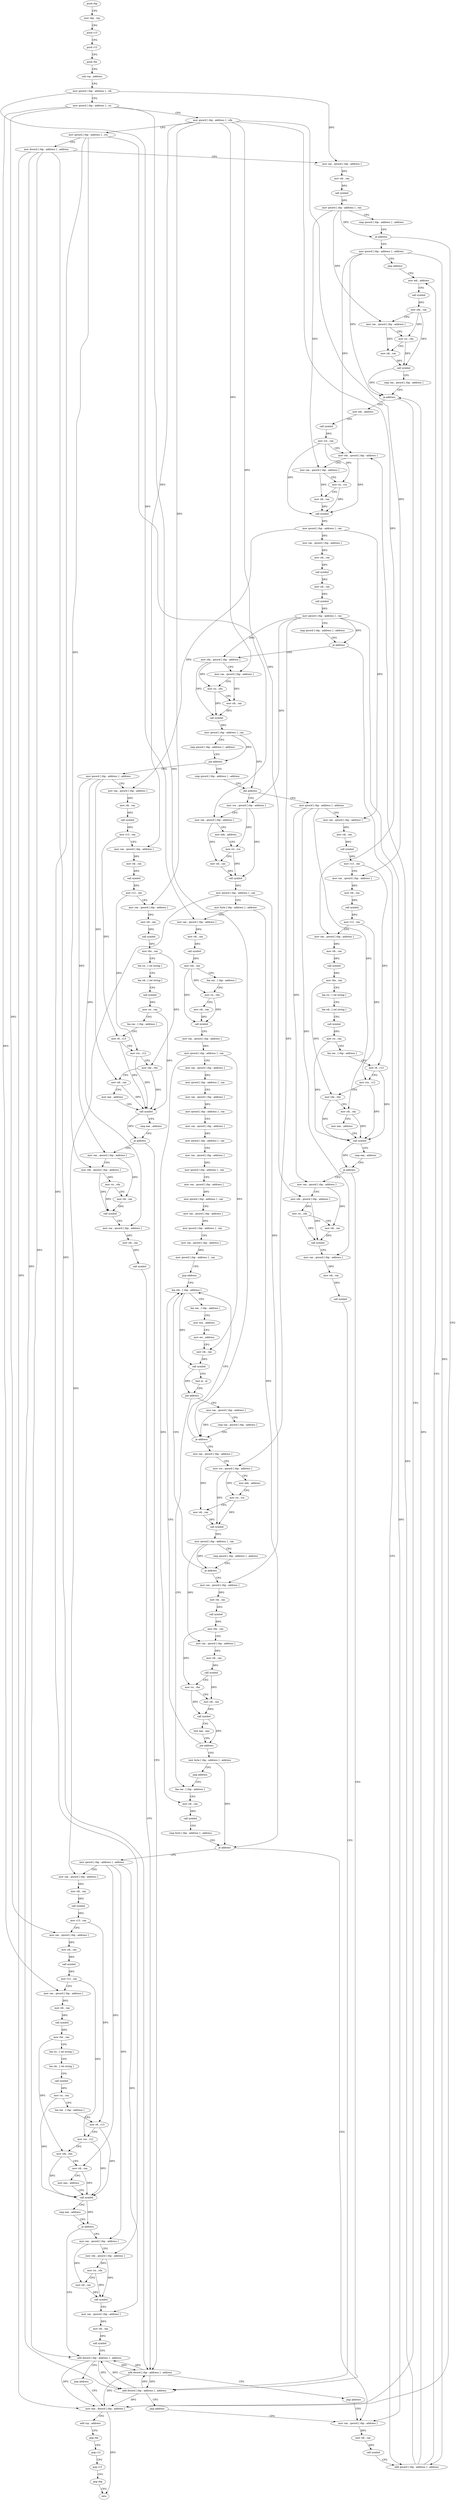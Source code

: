 digraph "func" {
"128100" [label = "push rbp" ]
"128101" [label = "mov rbp , rsp" ]
"128104" [label = "push r13" ]
"128106" [label = "push r12" ]
"128108" [label = "push rbx" ]
"128109" [label = "sub rsp , address" ]
"128116" [label = "mov qword [ rbp - address ] , rdi" ]
"128123" [label = "mov qword [ rbp - address ] , rsi" ]
"128130" [label = "mov qword [ rbp - address ] , rdx" ]
"128137" [label = "mov qword [ rbp - address ] , rcx" ]
"128144" [label = "mov dword [ rbp - address ] , address" ]
"128151" [label = "mov rax , qword [ rbp - address ]" ]
"128158" [label = "mov rdi , rax" ]
"128161" [label = "call symbol" ]
"128166" [label = "mov qword [ rbp - address ] , rax" ]
"128170" [label = "cmp qword [ rbp - address ] , address" ]
"128175" [label = "je address" ]
"129203" [label = "mov eax , dword [ rbp - address ]" ]
"128181" [label = "mov qword [ rbp - address ] , address" ]
"129206" [label = "add rsp , address" ]
"129213" [label = "pop rbx" ]
"129214" [label = "pop r12" ]
"129216" [label = "pop r13" ]
"129218" [label = "pop rbp" ]
"129219" [label = "retn" ]
"128189" [label = "jmp address" ]
"129165" [label = "mov edi , address" ]
"129170" [label = "call symbol" ]
"129175" [label = "mov rdx , rax" ]
"129178" [label = "mov rax , qword [ rbp - address ]" ]
"129182" [label = "mov rsi , rdx" ]
"129185" [label = "mov rdi , rax" ]
"129188" [label = "call symbol" ]
"129193" [label = "cmp rax , qword [ rbp - address ]" ]
"129197" [label = "ja address" ]
"128194" [label = "mov edi , address" ]
"128199" [label = "call symbol" ]
"128204" [label = "mov rcx , rax" ]
"128207" [label = "mov rdx , qword [ rbp - address ]" ]
"128211" [label = "mov rax , qword [ rbp - address ]" ]
"128215" [label = "mov rsi , rcx" ]
"128218" [label = "mov rdi , rax" ]
"128221" [label = "call symbol" ]
"128226" [label = "mov qword [ rbp - address ] , rax" ]
"128230" [label = "mov rax , qword [ rbp - address ]" ]
"128234" [label = "mov rdi , rax" ]
"128237" [label = "call symbol" ]
"128242" [label = "mov rdi , rax" ]
"128245" [label = "call symbol" ]
"128250" [label = "mov qword [ rbp - address ] , rax" ]
"128254" [label = "cmp qword [ rbp - address ] , address" ]
"128259" [label = "je address" ]
"129160" [label = "add qword [ rbp - address ] , address" ]
"128265" [label = "mov rdx , qword [ rbp - address ]" ]
"128269" [label = "mov rax , qword [ rbp - address ]" ]
"128276" [label = "mov rsi , rdx" ]
"128279" [label = "mov rdi , rax" ]
"128282" [label = "call symbol" ]
"128287" [label = "mov qword [ rbp - address ] , rax" ]
"128291" [label = "cmp qword [ rbp - address ] , address" ]
"128296" [label = "jne address" ]
"128469" [label = "cmp qword [ rbp - address ] , address" ]
"128302" [label = "mov qword [ rbp - address ] , address" ]
"128474" [label = "jbe address" ]
"128647" [label = "mov rcx , qword [ rbp - address ]" ]
"128480" [label = "mov qword [ rbp - address ] , address" ]
"128313" [label = "mov rax , qword [ rbp - address ]" ]
"128317" [label = "mov rdi , rax" ]
"128320" [label = "call symbol" ]
"128325" [label = "mov r13 , rax" ]
"128328" [label = "mov rax , qword [ rbp - address ]" ]
"128335" [label = "mov rdi , rax" ]
"128338" [label = "call symbol" ]
"128343" [label = "mov r12 , rax" ]
"128346" [label = "mov rax , qword [ rbp - address ]" ]
"128353" [label = "mov rdi , rax" ]
"128356" [label = "call symbol" ]
"128361" [label = "mov rbx , rax" ]
"128364" [label = "lea rsi , [ rel string ]" ]
"128371" [label = "lea rdi , [ rel string ]" ]
"128378" [label = "call symbol" ]
"128383" [label = "mov rsi , rax" ]
"128386" [label = "lea rax , [ rbp - address ]" ]
"128393" [label = "mov r8 , r13" ]
"128396" [label = "mov rcx , r12" ]
"128399" [label = "mov rdx , rbx" ]
"128402" [label = "mov rdi , rax" ]
"128405" [label = "mov eax , address" ]
"128410" [label = "call symbol" ]
"128415" [label = "cmp eax , address" ]
"128418" [label = "je address" ]
"128460" [label = "add dword [ rbp - address ] , address" ]
"128420" [label = "mov rax , qword [ rbp - address ]" ]
"128651" [label = "mov rax , qword [ rbp - address ]" ]
"128658" [label = "mov edx , address" ]
"128663" [label = "mov rsi , rcx" ]
"128666" [label = "mov rdi , rax" ]
"128669" [label = "call symbol" ]
"128674" [label = "mov qword [ rbp - address ] , rax" ]
"128678" [label = "mov byte [ rbp - address ] , address" ]
"128682" [label = "mov rax , qword [ rbp - address ]" ]
"128689" [label = "mov rdi , rax" ]
"128692" [label = "call symbol" ]
"128697" [label = "mov rdx , rax" ]
"128700" [label = "lea rax , [ rbp - address ]" ]
"128707" [label = "mov rsi , rdx" ]
"128710" [label = "mov rdi , rax" ]
"128713" [label = "call symbol" ]
"128718" [label = "mov rax , qword [ rbp - address ]" ]
"128725" [label = "mov qword [ rbp - address ] , rax" ]
"128732" [label = "mov rax , qword [ rbp - address ]" ]
"128739" [label = "mov qword [ rbp - address ] , rax" ]
"128746" [label = "mov rax , qword [ rbp - address ]" ]
"128753" [label = "mov qword [ rbp - address ] , rax" ]
"128760" [label = "mov rax , qword [ rbp - address ]" ]
"128767" [label = "mov qword [ rbp - address ] , rax" ]
"128774" [label = "mov rax , qword [ rbp - address ]" ]
"128781" [label = "mov qword [ rbp - address ] , rax" ]
"128788" [label = "mov rax , qword [ rbp - address ]" ]
"128795" [label = "mov qword [ rbp - address ] , rax" ]
"128802" [label = "mov rax , qword [ rbp - address ]" ]
"128809" [label = "mov qword [ rbp - address ] , rax" ]
"128813" [label = "mov rax , qword [ rbp - address ]" ]
"128820" [label = "mov qword [ rbp - address ] , rax" ]
"128824" [label = "jmp address" ]
"128922" [label = "lea rdx , [ rbp - address ]" ]
"128491" [label = "mov rax , qword [ rbp - address ]" ]
"128495" [label = "mov rdi , rax" ]
"128498" [label = "call symbol" ]
"128503" [label = "mov r13 , rax" ]
"128506" [label = "mov rax , qword [ rbp - address ]" ]
"128513" [label = "mov rdi , rax" ]
"128516" [label = "call symbol" ]
"128521" [label = "mov r12 , rax" ]
"128524" [label = "mov rax , qword [ rbp - address ]" ]
"128531" [label = "mov rdi , rax" ]
"128534" [label = "call symbol" ]
"128539" [label = "mov rbx , rax" ]
"128542" [label = "lea rsi , [ rel string ]" ]
"128549" [label = "lea rdi , [ rel string ]" ]
"128556" [label = "call symbol" ]
"128561" [label = "mov rsi , rax" ]
"128564" [label = "lea rax , [ rbp - address ]" ]
"128571" [label = "mov r8 , r13" ]
"128574" [label = "mov rcx , r12" ]
"128577" [label = "mov rdx , rbx" ]
"128580" [label = "mov rdi , rax" ]
"128583" [label = "mov eax , address" ]
"128588" [label = "call symbol" ]
"128593" [label = "cmp eax , address" ]
"128596" [label = "je address" ]
"128638" [label = "add dword [ rbp - address ] , address" ]
"128598" [label = "mov rax , qword [ rbp - address ]" ]
"128464" [label = "jmp address" ]
"129148" [label = "mov rax , qword [ rbp - address ]" ]
"128427" [label = "mov rdx , qword [ rbp - address ]" ]
"128434" [label = "mov rsi , rdx" ]
"128437" [label = "mov rdi , rax" ]
"128440" [label = "call symbol" ]
"128445" [label = "mov rax , qword [ rbp - address ]" ]
"128452" [label = "mov rdi , rax" ]
"128455" [label = "call symbol" ]
"128926" [label = "lea rax , [ rbp - address ]" ]
"128933" [label = "mov ecx , address" ]
"128938" [label = "mov esi , address" ]
"128943" [label = "mov rdi , rax" ]
"128946" [label = "call symbol" ]
"128951" [label = "test al , al" ]
"128953" [label = "jne address" ]
"128826" [label = "mov rax , qword [ rbp - address ]" ]
"128959" [label = "lea rax , [ rbp - address ]" ]
"128642" [label = "jmp address" ]
"128605" [label = "mov rdx , qword [ rbp - address ]" ]
"128612" [label = "mov rsi , rdx" ]
"128615" [label = "mov rdi , rax" ]
"128618" [label = "call symbol" ]
"128623" [label = "mov rax , qword [ rbp - address ]" ]
"128630" [label = "mov rdi , rax" ]
"128633" [label = "call symbol" ]
"129152" [label = "mov rdi , rax" ]
"129155" [label = "call symbol" ]
"128830" [label = "cmp rax , qword [ rbp - address ]" ]
"128837" [label = "je address" ]
"128839" [label = "mov rax , qword [ rbp - address ]" ]
"128966" [label = "mov rdi , rax" ]
"128969" [label = "call symbol" ]
"128974" [label = "cmp byte [ rbp - address ] , address" ]
"128978" [label = "je address" ]
"128984" [label = "mov qword [ rbp - address ] , address" ]
"128843" [label = "mov rcx , qword [ rbp - address ]" ]
"128847" [label = "mov edx , address" ]
"128852" [label = "mov rsi , rcx" ]
"128855" [label = "mov rdi , rax" ]
"128858" [label = "call symbol" ]
"128863" [label = "mov qword [ rbp - address ] , rax" ]
"128867" [label = "cmp qword [ rbp - address ] , address" ]
"128872" [label = "je address" ]
"128874" [label = "mov rax , qword [ rbp - address ]" ]
"128995" [label = "mov rax , qword [ rbp - address ]" ]
"128999" [label = "mov rdi , rax" ]
"129002" [label = "call symbol" ]
"129007" [label = "mov r13 , rax" ]
"129010" [label = "mov rax , qword [ rbp - address ]" ]
"129017" [label = "mov rdi , rax" ]
"129020" [label = "call symbol" ]
"129025" [label = "mov r12 , rax" ]
"129028" [label = "mov rax , qword [ rbp - address ]" ]
"129035" [label = "mov rdi , rax" ]
"129038" [label = "call symbol" ]
"129043" [label = "mov rbx , rax" ]
"129046" [label = "lea rsi , [ rel string ]" ]
"129053" [label = "lea rdi , [ rel string ]" ]
"129060" [label = "call symbol" ]
"129065" [label = "mov rsi , rax" ]
"129068" [label = "lea rax , [ rbp - address ]" ]
"129075" [label = "mov r8 , r13" ]
"129078" [label = "mov rcx , r12" ]
"129081" [label = "mov rdx , rbx" ]
"129084" [label = "mov rdi , rax" ]
"129087" [label = "mov eax , address" ]
"129092" [label = "call symbol" ]
"129097" [label = "cmp eax , address" ]
"129100" [label = "je address" ]
"129142" [label = "add dword [ rbp - address ] , address" ]
"129102" [label = "mov rax , qword [ rbp - address ]" ]
"128878" [label = "mov rdi , rax" ]
"128881" [label = "call symbol" ]
"128886" [label = "mov rbx , rax" ]
"128889" [label = "mov rax , qword [ rbp - address ]" ]
"128893" [label = "mov rdi , rax" ]
"128896" [label = "call symbol" ]
"128901" [label = "mov rsi , rbx" ]
"128904" [label = "mov rdi , rax" ]
"128907" [label = "call symbol" ]
"128912" [label = "test eax , eax" ]
"128914" [label = "jne address" ]
"128916" [label = "mov byte [ rbp - address ] , address" ]
"129146" [label = "jmp address" ]
"129109" [label = "mov rdx , qword [ rbp - address ]" ]
"129116" [label = "mov rsi , rdx" ]
"129119" [label = "mov rdi , rax" ]
"129122" [label = "call symbol" ]
"129127" [label = "mov rax , qword [ rbp - address ]" ]
"129134" [label = "mov rdi , rax" ]
"129137" [label = "call symbol" ]
"128920" [label = "jmp address" ]
"128100" -> "128101" [ label = "CFG" ]
"128101" -> "128104" [ label = "CFG" ]
"128104" -> "128106" [ label = "CFG" ]
"128106" -> "128108" [ label = "CFG" ]
"128108" -> "128109" [ label = "CFG" ]
"128109" -> "128116" [ label = "CFG" ]
"128116" -> "128123" [ label = "CFG" ]
"128116" -> "128151" [ label = "DFG" ]
"128116" -> "128682" [ label = "DFG" ]
"128123" -> "128130" [ label = "CFG" ]
"128123" -> "128837" [ label = "DFG" ]
"128123" -> "129010" [ label = "DFG" ]
"128123" -> "129028" [ label = "DFG" ]
"128130" -> "128137" [ label = "CFG" ]
"128130" -> "128269" [ label = "DFG" ]
"128130" -> "128328" [ label = "DFG" ]
"128130" -> "128346" [ label = "DFG" ]
"128130" -> "128651" [ label = "DFG" ]
"128130" -> "128506" [ label = "DFG" ]
"128130" -> "128524" [ label = "DFG" ]
"128137" -> "128144" [ label = "CFG" ]
"128137" -> "128427" [ label = "DFG" ]
"128137" -> "128605" [ label = "DFG" ]
"128137" -> "129109" [ label = "DFG" ]
"128144" -> "128151" [ label = "CFG" ]
"128144" -> "129203" [ label = "DFG" ]
"128144" -> "128460" [ label = "DFG" ]
"128144" -> "128638" [ label = "DFG" ]
"128144" -> "129142" [ label = "DFG" ]
"128151" -> "128158" [ label = "DFG" ]
"128158" -> "128161" [ label = "DFG" ]
"128161" -> "128166" [ label = "DFG" ]
"128166" -> "128170" [ label = "CFG" ]
"128166" -> "128175" [ label = "DFG" ]
"128166" -> "129178" [ label = "DFG" ]
"128166" -> "128211" [ label = "DFG" ]
"128170" -> "128175" [ label = "CFG" ]
"128175" -> "129203" [ label = "CFG" ]
"128175" -> "128181" [ label = "CFG" ]
"129203" -> "129206" [ label = "CFG" ]
"129203" -> "129219" [ label = "DFG" ]
"128181" -> "128189" [ label = "CFG" ]
"128181" -> "129197" [ label = "DFG" ]
"128181" -> "128207" [ label = "DFG" ]
"128181" -> "129160" [ label = "DFG" ]
"129206" -> "129213" [ label = "CFG" ]
"129213" -> "129214" [ label = "CFG" ]
"129214" -> "129216" [ label = "CFG" ]
"129216" -> "129218" [ label = "CFG" ]
"129218" -> "129219" [ label = "CFG" ]
"128189" -> "129165" [ label = "CFG" ]
"129165" -> "129170" [ label = "CFG" ]
"129170" -> "129175" [ label = "DFG" ]
"129175" -> "129178" [ label = "CFG" ]
"129175" -> "129182" [ label = "DFG" ]
"129175" -> "129188" [ label = "DFG" ]
"129178" -> "129182" [ label = "CFG" ]
"129178" -> "129185" [ label = "DFG" ]
"129182" -> "129185" [ label = "CFG" ]
"129182" -> "129188" [ label = "DFG" ]
"129185" -> "129188" [ label = "DFG" ]
"129188" -> "129193" [ label = "CFG" ]
"129188" -> "129197" [ label = "DFG" ]
"129193" -> "129197" [ label = "CFG" ]
"129197" -> "128194" [ label = "CFG" ]
"129197" -> "129203" [ label = "CFG" ]
"128194" -> "128199" [ label = "CFG" ]
"128199" -> "128204" [ label = "DFG" ]
"128204" -> "128207" [ label = "CFG" ]
"128204" -> "128215" [ label = "DFG" ]
"128204" -> "128221" [ label = "DFG" ]
"128207" -> "128211" [ label = "CFG" ]
"128207" -> "128221" [ label = "DFG" ]
"128211" -> "128215" [ label = "CFG" ]
"128211" -> "128218" [ label = "DFG" ]
"128215" -> "128218" [ label = "CFG" ]
"128215" -> "128221" [ label = "DFG" ]
"128218" -> "128221" [ label = "DFG" ]
"128221" -> "128226" [ label = "DFG" ]
"128226" -> "128230" [ label = "DFG" ]
"128226" -> "128313" [ label = "DFG" ]
"128226" -> "128491" [ label = "DFG" ]
"128230" -> "128234" [ label = "DFG" ]
"128234" -> "128237" [ label = "DFG" ]
"128237" -> "128242" [ label = "DFG" ]
"128242" -> "128245" [ label = "DFG" ]
"128245" -> "128250" [ label = "DFG" ]
"128250" -> "128254" [ label = "CFG" ]
"128250" -> "128259" [ label = "DFG" ]
"128250" -> "128265" [ label = "DFG" ]
"128250" -> "128647" [ label = "DFG" ]
"128250" -> "129148" [ label = "DFG" ]
"128250" -> "128843" [ label = "DFG" ]
"128254" -> "128259" [ label = "CFG" ]
"128259" -> "129160" [ label = "CFG" ]
"128259" -> "128265" [ label = "CFG" ]
"129160" -> "129165" [ label = "CFG" ]
"129160" -> "129197" [ label = "DFG" ]
"129160" -> "128207" [ label = "DFG" ]
"128265" -> "128269" [ label = "CFG" ]
"128265" -> "128276" [ label = "DFG" ]
"128265" -> "128282" [ label = "DFG" ]
"128269" -> "128276" [ label = "CFG" ]
"128269" -> "128279" [ label = "DFG" ]
"128276" -> "128279" [ label = "CFG" ]
"128276" -> "128282" [ label = "DFG" ]
"128279" -> "128282" [ label = "DFG" ]
"128282" -> "128287" [ label = "DFG" ]
"128287" -> "128291" [ label = "CFG" ]
"128287" -> "128296" [ label = "DFG" ]
"128287" -> "128474" [ label = "DFG" ]
"128291" -> "128296" [ label = "CFG" ]
"128296" -> "128469" [ label = "CFG" ]
"128296" -> "128302" [ label = "CFG" ]
"128469" -> "128474" [ label = "CFG" ]
"128302" -> "128313" [ label = "CFG" ]
"128302" -> "128420" [ label = "DFG" ]
"128302" -> "128445" [ label = "DFG" ]
"128302" -> "128402" [ label = "DFG" ]
"128474" -> "128647" [ label = "CFG" ]
"128474" -> "128480" [ label = "CFG" ]
"128647" -> "128651" [ label = "CFG" ]
"128647" -> "128663" [ label = "DFG" ]
"128647" -> "128669" [ label = "DFG" ]
"128480" -> "128491" [ label = "CFG" ]
"128480" -> "128598" [ label = "DFG" ]
"128480" -> "128623" [ label = "DFG" ]
"128480" -> "128580" [ label = "DFG" ]
"128313" -> "128317" [ label = "DFG" ]
"128317" -> "128320" [ label = "DFG" ]
"128320" -> "128325" [ label = "DFG" ]
"128325" -> "128328" [ label = "CFG" ]
"128325" -> "128393" [ label = "DFG" ]
"128328" -> "128335" [ label = "DFG" ]
"128335" -> "128338" [ label = "DFG" ]
"128338" -> "128343" [ label = "DFG" ]
"128343" -> "128346" [ label = "CFG" ]
"128343" -> "128396" [ label = "DFG" ]
"128346" -> "128353" [ label = "DFG" ]
"128353" -> "128356" [ label = "DFG" ]
"128356" -> "128361" [ label = "DFG" ]
"128361" -> "128364" [ label = "CFG" ]
"128361" -> "128399" [ label = "DFG" ]
"128364" -> "128371" [ label = "CFG" ]
"128371" -> "128378" [ label = "CFG" ]
"128378" -> "128383" [ label = "DFG" ]
"128383" -> "128386" [ label = "CFG" ]
"128383" -> "128410" [ label = "DFG" ]
"128386" -> "128393" [ label = "CFG" ]
"128393" -> "128396" [ label = "CFG" ]
"128393" -> "128410" [ label = "DFG" ]
"128396" -> "128399" [ label = "CFG" ]
"128396" -> "128410" [ label = "DFG" ]
"128399" -> "128402" [ label = "CFG" ]
"128399" -> "128410" [ label = "DFG" ]
"128402" -> "128405" [ label = "CFG" ]
"128402" -> "128410" [ label = "DFG" ]
"128405" -> "128410" [ label = "CFG" ]
"128410" -> "128415" [ label = "CFG" ]
"128410" -> "128418" [ label = "DFG" ]
"128415" -> "128418" [ label = "CFG" ]
"128418" -> "128460" [ label = "CFG" ]
"128418" -> "128420" [ label = "CFG" ]
"128460" -> "128464" [ label = "CFG" ]
"128460" -> "129203" [ label = "DFG" ]
"128460" -> "128638" [ label = "DFG" ]
"128460" -> "129142" [ label = "DFG" ]
"128420" -> "128427" [ label = "CFG" ]
"128420" -> "128437" [ label = "DFG" ]
"128651" -> "128658" [ label = "CFG" ]
"128651" -> "128666" [ label = "DFG" ]
"128658" -> "128663" [ label = "CFG" ]
"128663" -> "128666" [ label = "CFG" ]
"128663" -> "128669" [ label = "DFG" ]
"128666" -> "128669" [ label = "DFG" ]
"128669" -> "128674" [ label = "DFG" ]
"128674" -> "128678" [ label = "CFG" ]
"128674" -> "128995" [ label = "DFG" ]
"128674" -> "128874" [ label = "DFG" ]
"128678" -> "128682" [ label = "CFG" ]
"128678" -> "128978" [ label = "DFG" ]
"128682" -> "128689" [ label = "DFG" ]
"128689" -> "128692" [ label = "DFG" ]
"128692" -> "128697" [ label = "DFG" ]
"128697" -> "128700" [ label = "CFG" ]
"128697" -> "128707" [ label = "DFG" ]
"128697" -> "128713" [ label = "DFG" ]
"128700" -> "128707" [ label = "CFG" ]
"128707" -> "128710" [ label = "CFG" ]
"128707" -> "128713" [ label = "DFG" ]
"128710" -> "128713" [ label = "DFG" ]
"128713" -> "128718" [ label = "CFG" ]
"128718" -> "128725" [ label = "DFG" ]
"128725" -> "128732" [ label = "CFG" ]
"128725" -> "128943" [ label = "DFG" ]
"128725" -> "128966" [ label = "DFG" ]
"128732" -> "128739" [ label = "DFG" ]
"128739" -> "128746" [ label = "CFG" ]
"128746" -> "128753" [ label = "DFG" ]
"128753" -> "128760" [ label = "CFG" ]
"128760" -> "128767" [ label = "DFG" ]
"128767" -> "128774" [ label = "CFG" ]
"128774" -> "128781" [ label = "DFG" ]
"128781" -> "128788" [ label = "CFG" ]
"128788" -> "128795" [ label = "DFG" ]
"128795" -> "128802" [ label = "CFG" ]
"128802" -> "128809" [ label = "DFG" ]
"128809" -> "128813" [ label = "CFG" ]
"128813" -> "128820" [ label = "DFG" ]
"128820" -> "128824" [ label = "CFG" ]
"128824" -> "128922" [ label = "CFG" ]
"128922" -> "128926" [ label = "CFG" ]
"128922" -> "128946" [ label = "DFG" ]
"128491" -> "128495" [ label = "DFG" ]
"128495" -> "128498" [ label = "DFG" ]
"128498" -> "128503" [ label = "DFG" ]
"128503" -> "128506" [ label = "CFG" ]
"128503" -> "128571" [ label = "DFG" ]
"128506" -> "128513" [ label = "DFG" ]
"128513" -> "128516" [ label = "DFG" ]
"128516" -> "128521" [ label = "DFG" ]
"128521" -> "128524" [ label = "CFG" ]
"128521" -> "128574" [ label = "DFG" ]
"128524" -> "128531" [ label = "DFG" ]
"128531" -> "128534" [ label = "DFG" ]
"128534" -> "128539" [ label = "DFG" ]
"128539" -> "128542" [ label = "CFG" ]
"128539" -> "128577" [ label = "DFG" ]
"128542" -> "128549" [ label = "CFG" ]
"128549" -> "128556" [ label = "CFG" ]
"128556" -> "128561" [ label = "DFG" ]
"128561" -> "128564" [ label = "CFG" ]
"128561" -> "128588" [ label = "DFG" ]
"128564" -> "128571" [ label = "CFG" ]
"128571" -> "128574" [ label = "CFG" ]
"128571" -> "128588" [ label = "DFG" ]
"128574" -> "128577" [ label = "CFG" ]
"128574" -> "128588" [ label = "DFG" ]
"128577" -> "128580" [ label = "CFG" ]
"128577" -> "128588" [ label = "DFG" ]
"128580" -> "128583" [ label = "CFG" ]
"128580" -> "128588" [ label = "DFG" ]
"128583" -> "128588" [ label = "CFG" ]
"128588" -> "128593" [ label = "CFG" ]
"128588" -> "128596" [ label = "DFG" ]
"128593" -> "128596" [ label = "CFG" ]
"128596" -> "128638" [ label = "CFG" ]
"128596" -> "128598" [ label = "CFG" ]
"128638" -> "128642" [ label = "CFG" ]
"128638" -> "129203" [ label = "DFG" ]
"128638" -> "128460" [ label = "DFG" ]
"128638" -> "129142" [ label = "DFG" ]
"128598" -> "128605" [ label = "CFG" ]
"128598" -> "128615" [ label = "DFG" ]
"128464" -> "129148" [ label = "CFG" ]
"129148" -> "129152" [ label = "DFG" ]
"128427" -> "128434" [ label = "DFG" ]
"128427" -> "128440" [ label = "DFG" ]
"128434" -> "128437" [ label = "CFG" ]
"128434" -> "128440" [ label = "DFG" ]
"128437" -> "128440" [ label = "DFG" ]
"128440" -> "128445" [ label = "CFG" ]
"128445" -> "128452" [ label = "DFG" ]
"128452" -> "128455" [ label = "DFG" ]
"128455" -> "128460" [ label = "CFG" ]
"128926" -> "128933" [ label = "CFG" ]
"128933" -> "128938" [ label = "CFG" ]
"128938" -> "128943" [ label = "CFG" ]
"128943" -> "128946" [ label = "DFG" ]
"128946" -> "128951" [ label = "CFG" ]
"128946" -> "128953" [ label = "DFG" ]
"128951" -> "128953" [ label = "CFG" ]
"128953" -> "128826" [ label = "CFG" ]
"128953" -> "128959" [ label = "CFG" ]
"128826" -> "128830" [ label = "CFG" ]
"128826" -> "128837" [ label = "DFG" ]
"128959" -> "128966" [ label = "CFG" ]
"128642" -> "129148" [ label = "CFG" ]
"128605" -> "128612" [ label = "DFG" ]
"128605" -> "128618" [ label = "DFG" ]
"128612" -> "128615" [ label = "CFG" ]
"128612" -> "128618" [ label = "DFG" ]
"128615" -> "128618" [ label = "DFG" ]
"128618" -> "128623" [ label = "CFG" ]
"128623" -> "128630" [ label = "DFG" ]
"128630" -> "128633" [ label = "DFG" ]
"128633" -> "128638" [ label = "CFG" ]
"129152" -> "129155" [ label = "DFG" ]
"129155" -> "129160" [ label = "CFG" ]
"128830" -> "128837" [ label = "CFG" ]
"128837" -> "128922" [ label = "CFG" ]
"128837" -> "128839" [ label = "CFG" ]
"128839" -> "128843" [ label = "CFG" ]
"128839" -> "128855" [ label = "DFG" ]
"128966" -> "128969" [ label = "DFG" ]
"128969" -> "128974" [ label = "CFG" ]
"128974" -> "128978" [ label = "CFG" ]
"128978" -> "129148" [ label = "CFG" ]
"128978" -> "128984" [ label = "CFG" ]
"128984" -> "128995" [ label = "CFG" ]
"128984" -> "129102" [ label = "DFG" ]
"128984" -> "129127" [ label = "DFG" ]
"128984" -> "129084" [ label = "DFG" ]
"128843" -> "128847" [ label = "CFG" ]
"128843" -> "128852" [ label = "DFG" ]
"128843" -> "128858" [ label = "DFG" ]
"128847" -> "128852" [ label = "CFG" ]
"128852" -> "128855" [ label = "CFG" ]
"128852" -> "128858" [ label = "DFG" ]
"128855" -> "128858" [ label = "DFG" ]
"128858" -> "128863" [ label = "DFG" ]
"128863" -> "128867" [ label = "CFG" ]
"128863" -> "128872" [ label = "DFG" ]
"128863" -> "128889" [ label = "DFG" ]
"128867" -> "128872" [ label = "CFG" ]
"128872" -> "128922" [ label = "CFG" ]
"128872" -> "128874" [ label = "CFG" ]
"128874" -> "128878" [ label = "DFG" ]
"128995" -> "128999" [ label = "DFG" ]
"128999" -> "129002" [ label = "DFG" ]
"129002" -> "129007" [ label = "DFG" ]
"129007" -> "129010" [ label = "CFG" ]
"129007" -> "129075" [ label = "DFG" ]
"129010" -> "129017" [ label = "DFG" ]
"129017" -> "129020" [ label = "DFG" ]
"129020" -> "129025" [ label = "DFG" ]
"129025" -> "129028" [ label = "CFG" ]
"129025" -> "129078" [ label = "DFG" ]
"129028" -> "129035" [ label = "DFG" ]
"129035" -> "129038" [ label = "DFG" ]
"129038" -> "129043" [ label = "DFG" ]
"129043" -> "129046" [ label = "CFG" ]
"129043" -> "129081" [ label = "DFG" ]
"129046" -> "129053" [ label = "CFG" ]
"129053" -> "129060" [ label = "CFG" ]
"129060" -> "129065" [ label = "DFG" ]
"129065" -> "129068" [ label = "CFG" ]
"129065" -> "129092" [ label = "DFG" ]
"129068" -> "129075" [ label = "CFG" ]
"129075" -> "129078" [ label = "CFG" ]
"129075" -> "129092" [ label = "DFG" ]
"129078" -> "129081" [ label = "CFG" ]
"129078" -> "129092" [ label = "DFG" ]
"129081" -> "129084" [ label = "CFG" ]
"129081" -> "129092" [ label = "DFG" ]
"129084" -> "129087" [ label = "CFG" ]
"129084" -> "129092" [ label = "DFG" ]
"129087" -> "129092" [ label = "CFG" ]
"129092" -> "129097" [ label = "CFG" ]
"129092" -> "129100" [ label = "DFG" ]
"129097" -> "129100" [ label = "CFG" ]
"129100" -> "129142" [ label = "CFG" ]
"129100" -> "129102" [ label = "CFG" ]
"129142" -> "129146" [ label = "CFG" ]
"129142" -> "129203" [ label = "DFG" ]
"129142" -> "128460" [ label = "DFG" ]
"129142" -> "128638" [ label = "DFG" ]
"129102" -> "129109" [ label = "CFG" ]
"129102" -> "129119" [ label = "DFG" ]
"128878" -> "128881" [ label = "DFG" ]
"128881" -> "128886" [ label = "DFG" ]
"128886" -> "128889" [ label = "CFG" ]
"128886" -> "128901" [ label = "DFG" ]
"128889" -> "128893" [ label = "DFG" ]
"128893" -> "128896" [ label = "DFG" ]
"128896" -> "128901" [ label = "CFG" ]
"128896" -> "128904" [ label = "DFG" ]
"128901" -> "128904" [ label = "CFG" ]
"128901" -> "128907" [ label = "DFG" ]
"128904" -> "128907" [ label = "DFG" ]
"128907" -> "128912" [ label = "CFG" ]
"128907" -> "128914" [ label = "DFG" ]
"128912" -> "128914" [ label = "CFG" ]
"128914" -> "128922" [ label = "CFG" ]
"128914" -> "128916" [ label = "CFG" ]
"128916" -> "128920" [ label = "CFG" ]
"128916" -> "128978" [ label = "DFG" ]
"129146" -> "129203" [ label = "CFG" ]
"129109" -> "129116" [ label = "DFG" ]
"129109" -> "129122" [ label = "DFG" ]
"129116" -> "129119" [ label = "CFG" ]
"129116" -> "129122" [ label = "DFG" ]
"129119" -> "129122" [ label = "DFG" ]
"129122" -> "129127" [ label = "CFG" ]
"129127" -> "129134" [ label = "DFG" ]
"129134" -> "129137" [ label = "DFG" ]
"129137" -> "129142" [ label = "CFG" ]
"128920" -> "128959" [ label = "CFG" ]
}
